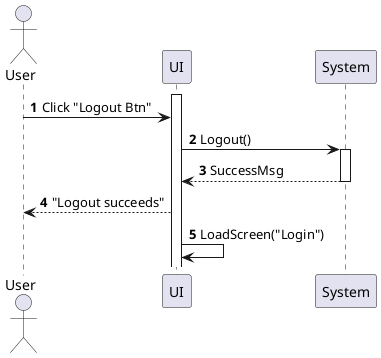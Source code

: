 @startuml my-account-logout
autonumber

actor "User" as a
participant UI as f
participant System as b

activate f
a -> f : Click "Logout Btn"
f -> b : Logout()
activate b
return SuccessMsg
f --> a : "Logout succeeds"
f -> f : LoadScreen("Login")
@enduml